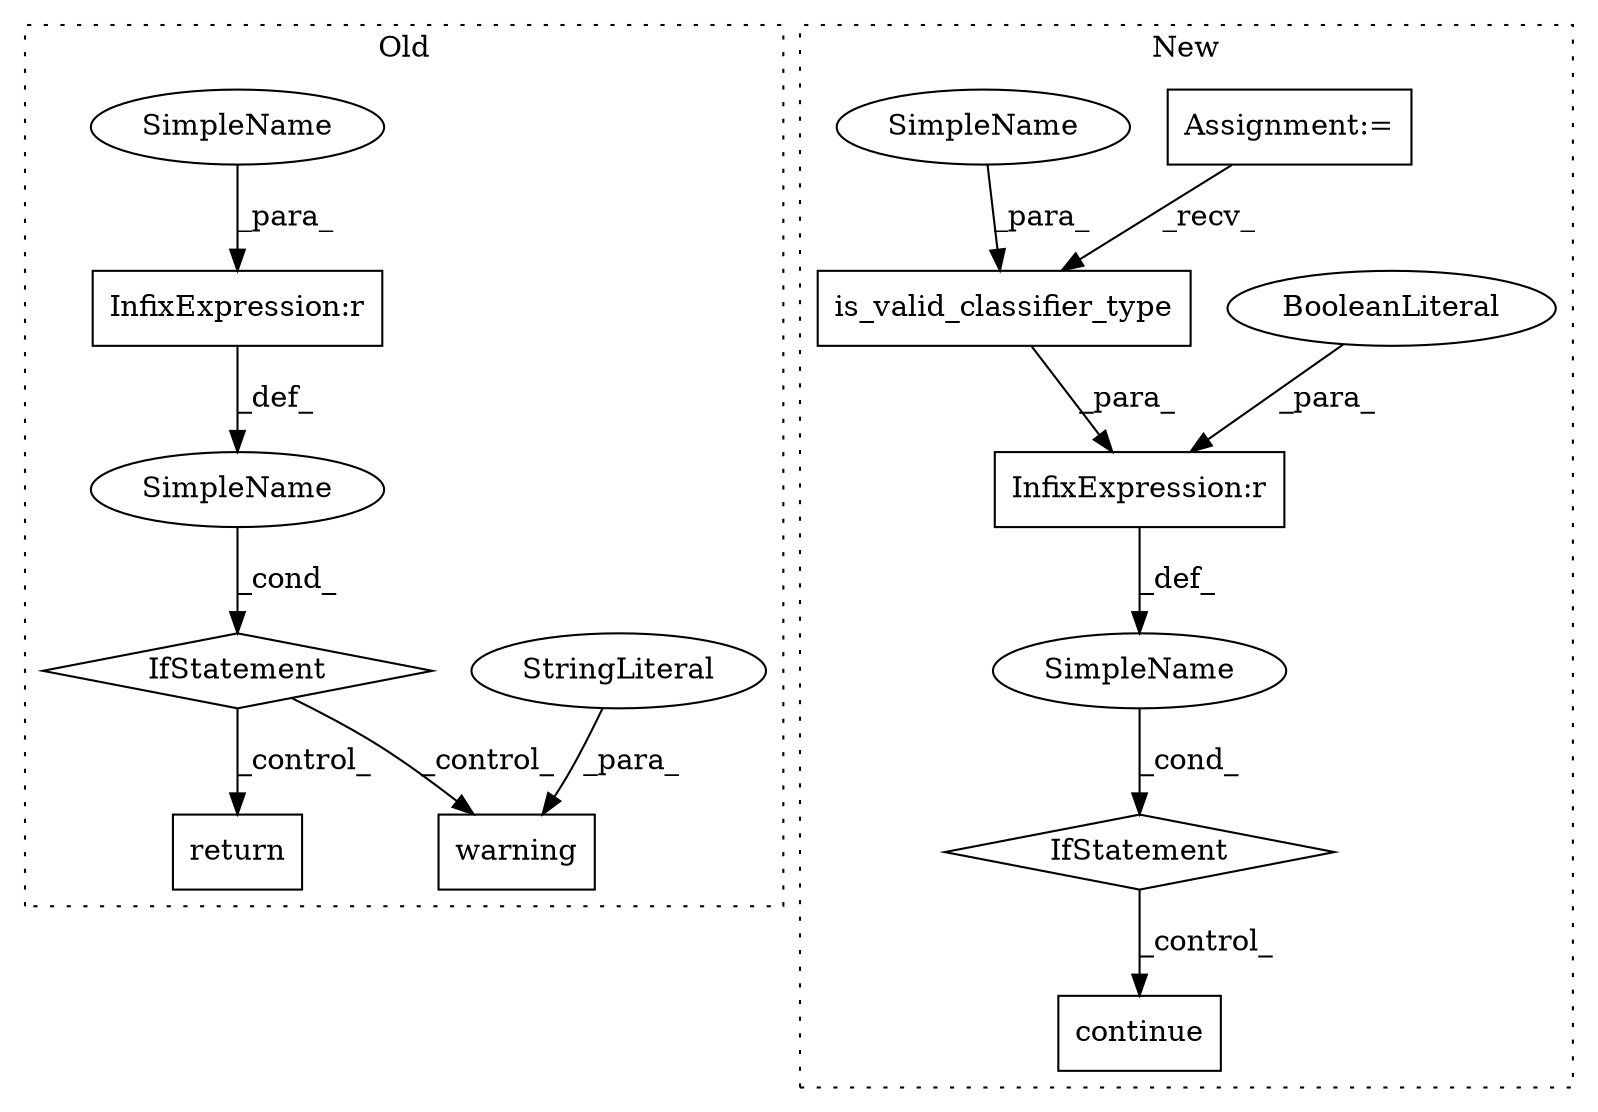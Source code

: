 digraph G {
subgraph cluster0 {
1 [label="warning" a="32" s="12231,12301" l="8,1" shape="box"];
3 [label="StringLiteral" a="45" s="12239" l="62" shape="ellipse"];
4 [label="InfixExpression:r" a="27" s="12203" l="4" shape="box"];
5 [label="SimpleName" a="42" s="" l="" shape="ellipse"];
6 [label="IfStatement" a="25" s="12189,12211" l="4,2" shape="diamond"];
13 [label="return" a="41" s="12312" l="7" shape="box"];
14 [label="SimpleName" a="42" s="12193" l="10" shape="ellipse"];
label = "Old";
style="dotted";
}
subgraph cluster1 {
2 [label="continue" a="18" s="12997" l="9" shape="box"];
7 [label="InfixExpression:r" a="27" s="12976" l="4" shape="box"];
8 [label="SimpleName" a="42" s="" l="" shape="ellipse"];
9 [label="IfStatement" a="25" s="12917,12985" l="4,2" shape="diamond"];
10 [label="BooleanLiteral" a="9" s="12980" l="5" shape="ellipse"];
11 [label="is_valid_classifier_type" a="32" s="12940,12975" l="25,1" shape="box"];
12 [label="Assignment:=" a="7" s="12522" l="18" shape="box"];
15 [label="SimpleName" a="42" s="12965" l="10" shape="ellipse"];
label = "New";
style="dotted";
}
3 -> 1 [label="_para_"];
4 -> 5 [label="_def_"];
5 -> 6 [label="_cond_"];
6 -> 1 [label="_control_"];
6 -> 13 [label="_control_"];
7 -> 8 [label="_def_"];
8 -> 9 [label="_cond_"];
9 -> 2 [label="_control_"];
10 -> 7 [label="_para_"];
11 -> 7 [label="_para_"];
12 -> 11 [label="_recv_"];
14 -> 4 [label="_para_"];
15 -> 11 [label="_para_"];
}